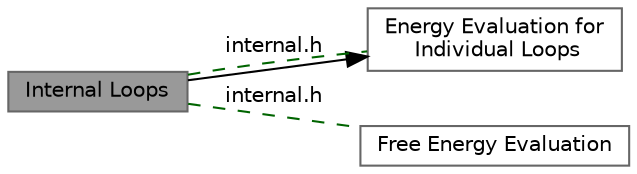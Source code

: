 digraph "Internal Loops"
{
 // INTERACTIVE_SVG=YES
 // LATEX_PDF_SIZE
  bgcolor="transparent";
  edge [fontname=Helvetica,fontsize=10,labelfontname=Helvetica,labelfontsize=10];
  node [fontname=Helvetica,fontsize=10,shape=box,height=0.2,width=0.4];
  rankdir=LR;
  Node3 [label="Free Energy Evaluation",height=0.2,width=0.4,color="grey40", fillcolor="white", style="filled",URL="$group__eval.html",tooltip="Functions and variables related to free energy evaluation of sequence/structure pairs."];
  Node2 [label="Energy Evaluation for\l Individual Loops",height=0.2,width=0.4,color="grey40", fillcolor="white", style="filled",URL="$group__eval__loops.html",tooltip="Functions to evaluate the free energy of particular types of loops."];
  Node1 [label="Internal Loops",height=0.2,width=0.4,color="gray40", fillcolor="grey60", style="filled", fontcolor="black",tooltip="Functions to evaluate the free energy contributions for internal loops."];
  Node2->Node1 [shape=plaintext, dir="back", style="solid"];
  Node1->Node3 [shape=plaintext, label="internal.h", color="darkgreen", dir="none", style="dashed"];
  Node1->Node2 [shape=plaintext, label="internal.h", color="darkgreen", dir="none", style="dashed"];
}
